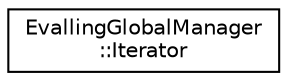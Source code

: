 digraph "Graphical Class Hierarchy"
{
  edge [fontname="Helvetica",fontsize="10",labelfontname="Helvetica",labelfontsize="10"];
  node [fontname="Helvetica",fontsize="10",shape=record];
  rankdir="LR";
  Node0 [label="EvallingGlobalManager\l::Iterator",height=0.2,width=0.4,color="black", fillcolor="white", style="filled",URL="$struct_evalling_global_manager_1_1_iterator.html"];
}
